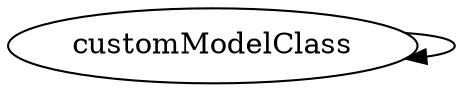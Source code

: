 /* Created by mdot for Matlab */
digraph m2html {
  customModelClass -> customModelClass;

  customModelClass [URL="customModelClass.html"];
}